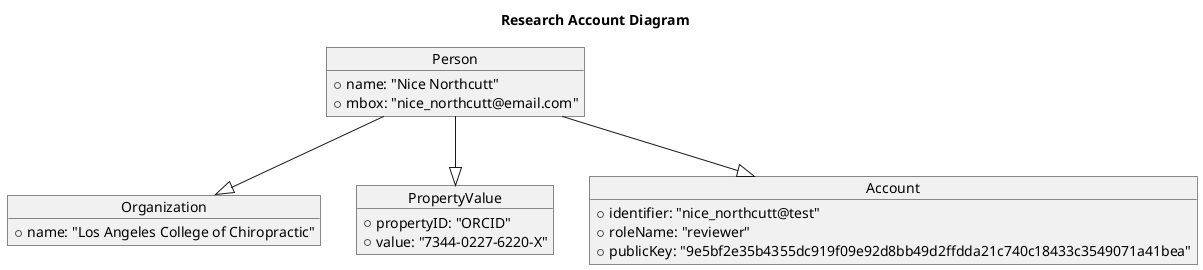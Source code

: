 @startuml account_class

title Research Account Diagram
skinparam monochrome true

top to bottom direction

object Person {
  + name: "Nice Northcutt"
  + mbox: "nice_northcutt@email.com"
  
}

object Organization {
  + name: "Los Angeles College of Chiropractic"
}

object PropertyValue {
  + propertyID: "ORCID"
  + value: "7344-0227-6220-X"
}

object Account {
  + identifier: "nice_northcutt@test"
  + roleName: "reviewer"
  + publicKey: "9e5bf2e35b4355dc919f09e92d8bb49d2ffdda21c740c18433c3549071a41bea"
}

Person --|> Account
Person --|> Organization
Person --|> PropertyValue

@enduml